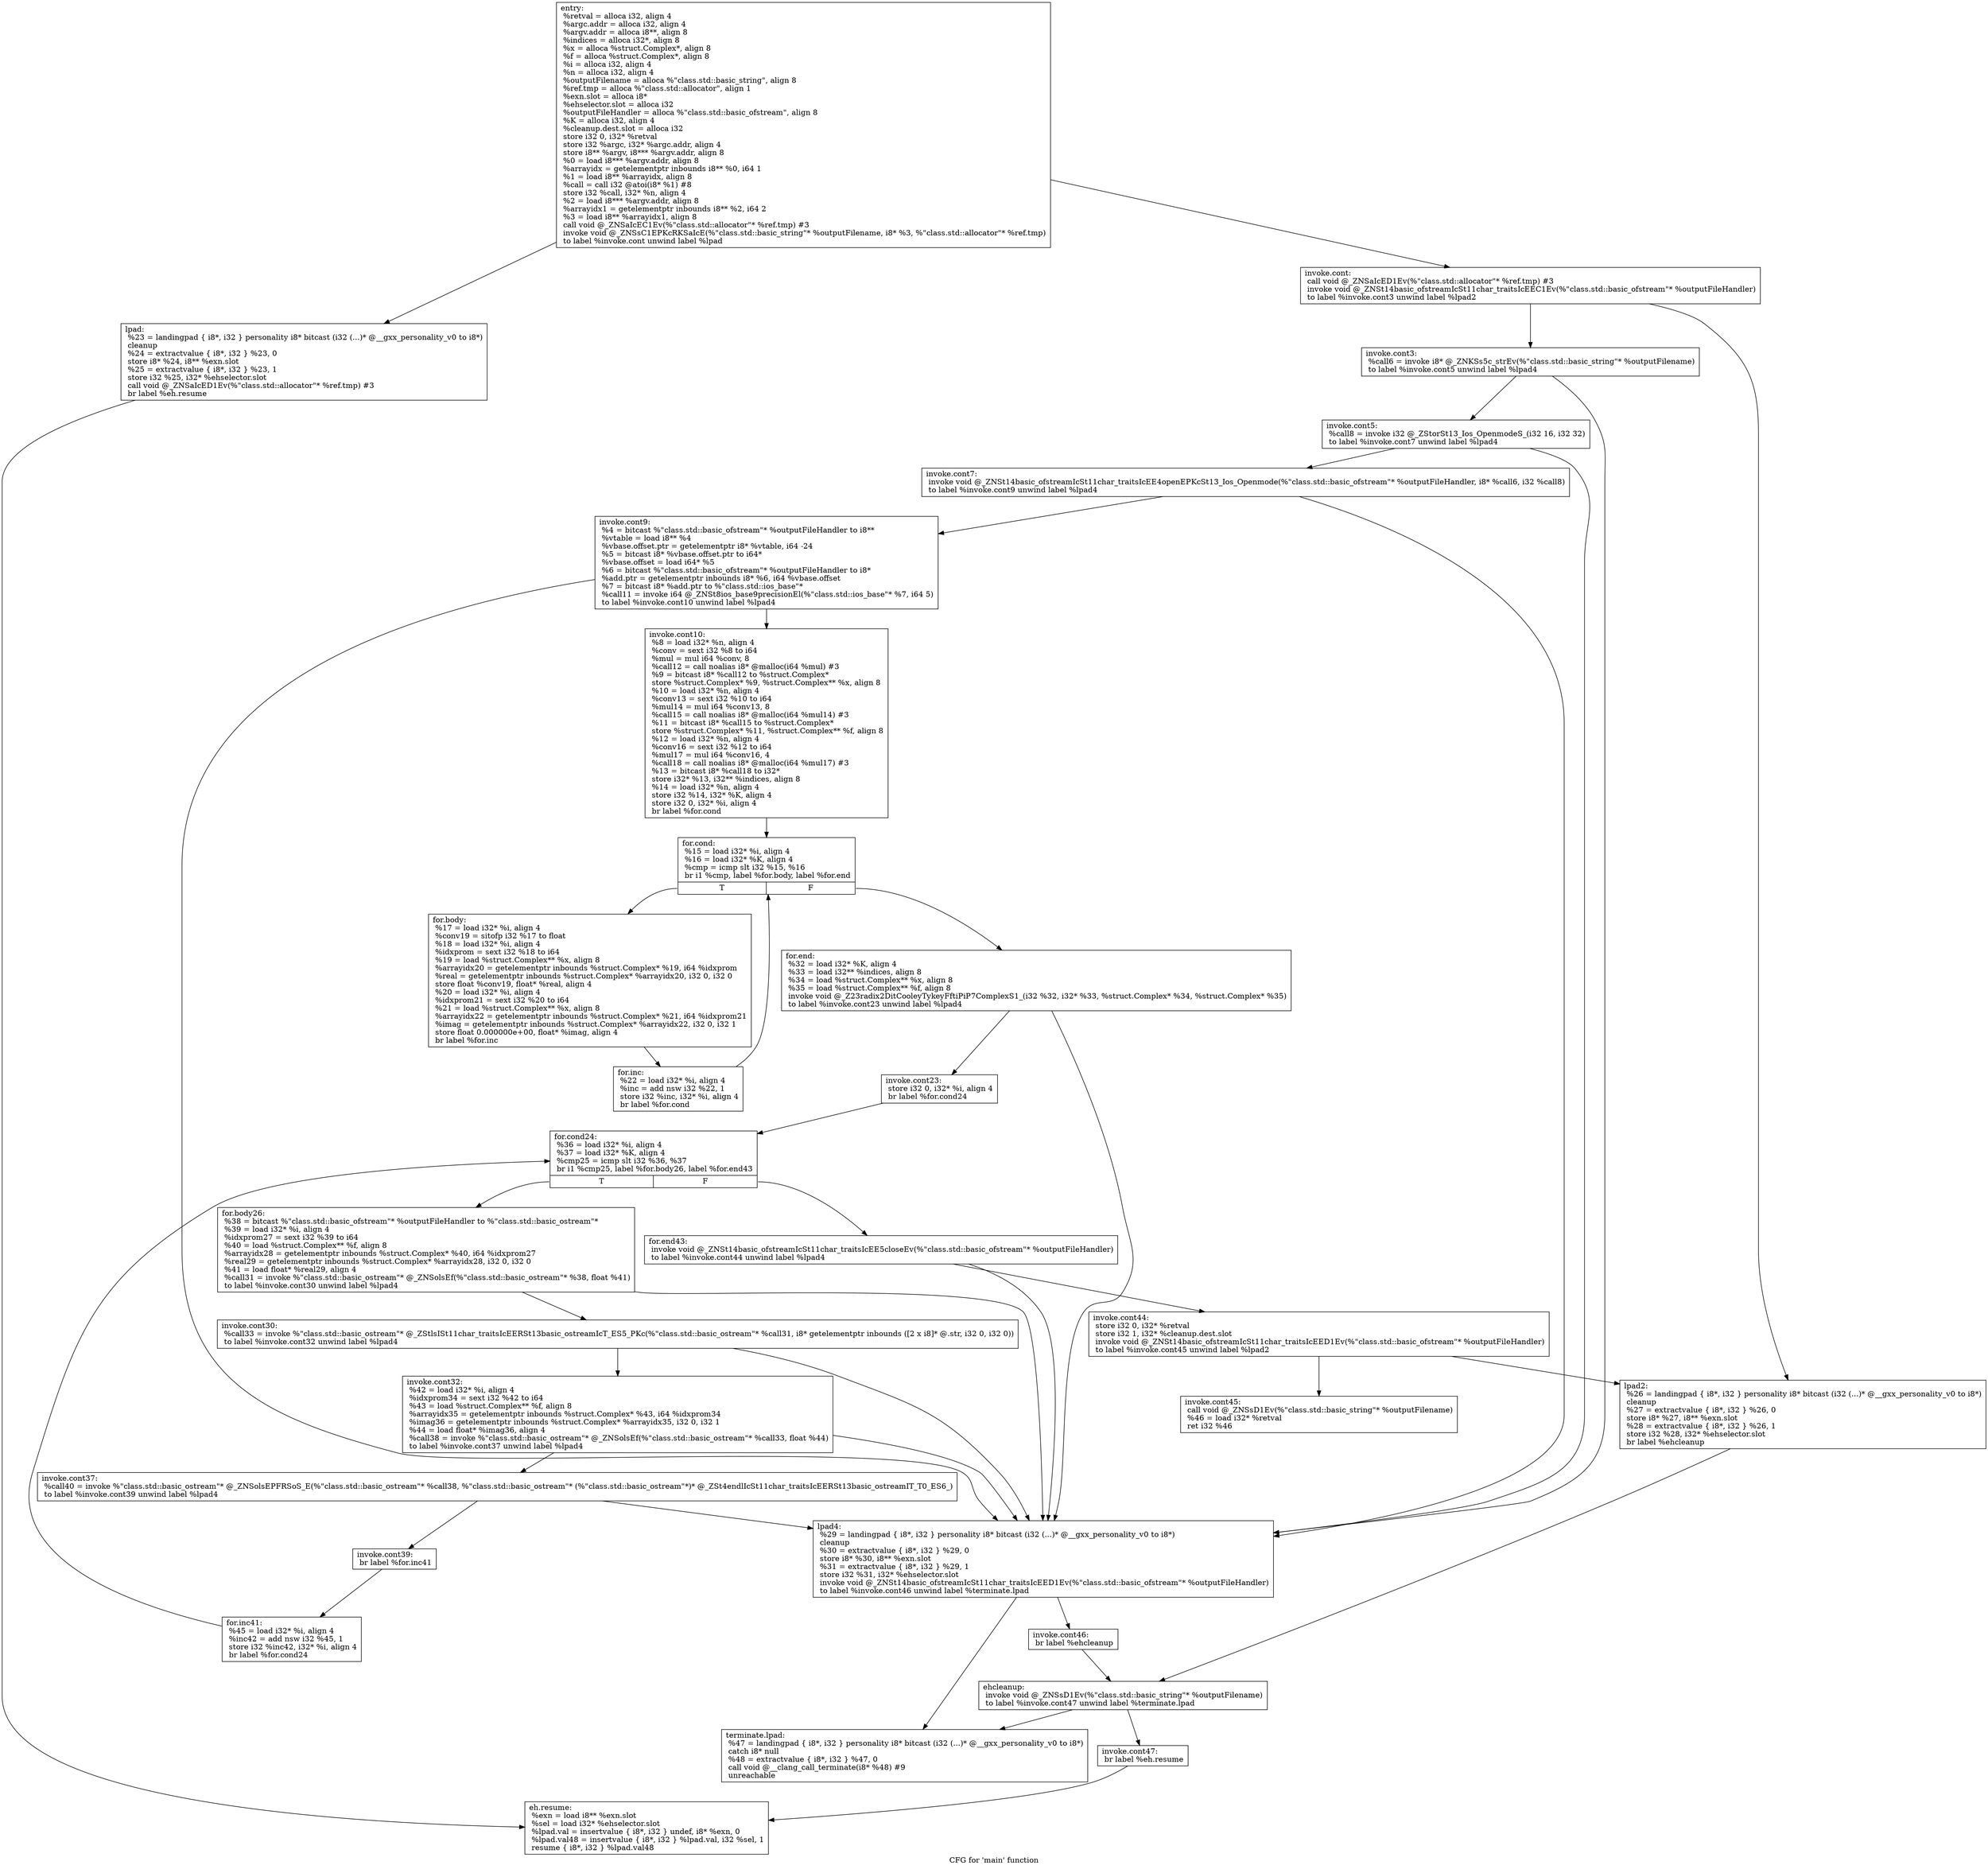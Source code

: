 digraph "CFG for 'main' function" {
	label="CFG for 'main' function";

	Node0x19f17c0 [shape=record,label="{entry:\l  %retval = alloca i32, align 4\l  %argc.addr = alloca i32, align 4\l  %argv.addr = alloca i8**, align 8\l  %indices = alloca i32*, align 8\l  %x = alloca %struct.Complex*, align 8\l  %f = alloca %struct.Complex*, align 8\l  %i = alloca i32, align 4\l  %n = alloca i32, align 4\l  %outputFilename = alloca %\"class.std::basic_string\", align 8\l  %ref.tmp = alloca %\"class.std::allocator\", align 1\l  %exn.slot = alloca i8*\l  %ehselector.slot = alloca i32\l  %outputFileHandler = alloca %\"class.std::basic_ofstream\", align 8\l  %K = alloca i32, align 4\l  %cleanup.dest.slot = alloca i32\l  store i32 0, i32* %retval\l  store i32 %argc, i32* %argc.addr, align 4\l  store i8** %argv, i8*** %argv.addr, align 8\l  %0 = load i8*** %argv.addr, align 8\l  %arrayidx = getelementptr inbounds i8** %0, i64 1\l  %1 = load i8** %arrayidx, align 8\l  %call = call i32 @atoi(i8* %1) #8\l  store i32 %call, i32* %n, align 4\l  %2 = load i8*** %argv.addr, align 8\l  %arrayidx1 = getelementptr inbounds i8** %2, i64 2\l  %3 = load i8** %arrayidx1, align 8\l  call void @_ZNSaIcEC1Ev(%\"class.std::allocator\"* %ref.tmp) #3\l  invoke void @_ZNSsC1EPKcRKSaIcE(%\"class.std::basic_string\"* %outputFilename, i8* %3, %\"class.std::allocator\"* %ref.tmp)\l          to label %invoke.cont unwind label %lpad\l}"];
	Node0x19f17c0 -> Node0x19f1820;
	Node0x19f17c0 -> Node0x19f1b80;
	Node0x19f1820 [shape=record,label="{invoke.cont:                                      \l  call void @_ZNSaIcED1Ev(%\"class.std::allocator\"* %ref.tmp) #3\l  invoke void @_ZNSt14basic_ofstreamIcSt11char_traitsIcEEC1Ev(%\"class.std::basic_ofstream\"* %outputFileHandler)\l          to label %invoke.cont3 unwind label %lpad2\l}"];
	Node0x19f1820 -> Node0x19f1880;
	Node0x19f1820 -> Node0x19f1be0;
	Node0x19f1880 [shape=record,label="{invoke.cont3:                                     \l  %call6 = invoke i8* @_ZNKSs5c_strEv(%\"class.std::basic_string\"* %outputFilename)\l          to label %invoke.cont5 unwind label %lpad4\l}"];
	Node0x19f1880 -> Node0x19f18e0;
	Node0x19f1880 -> Node0x19f1c40;
	Node0x19f18e0 [shape=record,label="{invoke.cont5:                                     \l  %call8 = invoke i32 @_ZStorSt13_Ios_OpenmodeS_(i32 16, i32 32)\l          to label %invoke.cont7 unwind label %lpad4\l}"];
	Node0x19f18e0 -> Node0x19f1940;
	Node0x19f18e0 -> Node0x19f1c40;
	Node0x19f1940 [shape=record,label="{invoke.cont7:                                     \l  invoke void @_ZNSt14basic_ofstreamIcSt11char_traitsIcEE4openEPKcSt13_Ios_Openmode(%\"class.std::basic_ofstream\"* %outputFileHandler, i8* %call6, i32 %call8)\l          to label %invoke.cont9 unwind label %lpad4\l}"];
	Node0x19f1940 -> Node0x19f19a0;
	Node0x19f1940 -> Node0x19f1c40;
	Node0x19f19a0 [shape=record,label="{invoke.cont9:                                     \l  %4 = bitcast %\"class.std::basic_ofstream\"* %outputFileHandler to i8**\l  %vtable = load i8** %4\l  %vbase.offset.ptr = getelementptr i8* %vtable, i64 -24\l  %5 = bitcast i8* %vbase.offset.ptr to i64*\l  %vbase.offset = load i64* %5\l  %6 = bitcast %\"class.std::basic_ofstream\"* %outputFileHandler to i8*\l  %add.ptr = getelementptr inbounds i8* %6, i64 %vbase.offset\l  %7 = bitcast i8* %add.ptr to %\"class.std::ios_base\"*\l  %call11 = invoke i64 @_ZNSt8ios_base9precisionEl(%\"class.std::ios_base\"* %7, i64 5)\l          to label %invoke.cont10 unwind label %lpad4\l}"];
	Node0x19f19a0 -> Node0x19f1a00;
	Node0x19f19a0 -> Node0x19f1c40;
	Node0x19f1a00 [shape=record,label="{invoke.cont10:                                    \l  %8 = load i32* %n, align 4\l  %conv = sext i32 %8 to i64\l  %mul = mul i64 %conv, 8\l  %call12 = call noalias i8* @malloc(i64 %mul) #3\l  %9 = bitcast i8* %call12 to %struct.Complex*\l  store %struct.Complex* %9, %struct.Complex** %x, align 8\l  %10 = load i32* %n, align 4\l  %conv13 = sext i32 %10 to i64\l  %mul14 = mul i64 %conv13, 8\l  %call15 = call noalias i8* @malloc(i64 %mul14) #3\l  %11 = bitcast i8* %call15 to %struct.Complex*\l  store %struct.Complex* %11, %struct.Complex** %f, align 8\l  %12 = load i32* %n, align 4\l  %conv16 = sext i32 %12 to i64\l  %mul17 = mul i64 %conv16, 4\l  %call18 = call noalias i8* @malloc(i64 %mul17) #3\l  %13 = bitcast i8* %call18 to i32*\l  store i32* %13, i32** %indices, align 8\l  %14 = load i32* %n, align 4\l  store i32 %14, i32* %K, align 4\l  store i32 0, i32* %i, align 4\l  br label %for.cond\l}"];
	Node0x19f1a00 -> Node0x19f1a60;
	Node0x19f1a60 [shape=record,label="{for.cond:                                         \l  %15 = load i32* %i, align 4\l  %16 = load i32* %K, align 4\l  %cmp = icmp slt i32 %15, %16\l  br i1 %cmp, label %for.body, label %for.end\l|{<s0>T|<s1>F}}"];
	Node0x19f1a60:s0 -> Node0x19f1ac0;
	Node0x19f1a60:s1 -> Node0x19f1ca0;
	Node0x19f1ac0 [shape=record,label="{for.body:                                         \l  %17 = load i32* %i, align 4\l  %conv19 = sitofp i32 %17 to float\l  %18 = load i32* %i, align 4\l  %idxprom = sext i32 %18 to i64\l  %19 = load %struct.Complex** %x, align 8\l  %arrayidx20 = getelementptr inbounds %struct.Complex* %19, i64 %idxprom\l  %real = getelementptr inbounds %struct.Complex* %arrayidx20, i32 0, i32 0\l  store float %conv19, float* %real, align 4\l  %20 = load i32* %i, align 4\l  %idxprom21 = sext i32 %20 to i64\l  %21 = load %struct.Complex** %x, align 8\l  %arrayidx22 = getelementptr inbounds %struct.Complex* %21, i64 %idxprom21\l  %imag = getelementptr inbounds %struct.Complex* %arrayidx22, i32 0, i32 1\l  store float 0.000000e+00, float* %imag, align 4\l  br label %for.inc\l}"];
	Node0x19f1ac0 -> Node0x19f1b20;
	Node0x19f1b20 [shape=record,label="{for.inc:                                          \l  %22 = load i32* %i, align 4\l  %inc = add nsw i32 %22, 1\l  store i32 %inc, i32* %i, align 4\l  br label %for.cond\l}"];
	Node0x19f1b20 -> Node0x19f1a60;
	Node0x19f1b80 [shape=record,label="{lpad:                                             \l  %23 = landingpad \{ i8*, i32 \} personality i8* bitcast (i32 (...)* @__gxx_personality_v0 to i8*)\l          cleanup\l  %24 = extractvalue \{ i8*, i32 \} %23, 0\l  store i8* %24, i8** %exn.slot\l  %25 = extractvalue \{ i8*, i32 \} %23, 1\l  store i32 %25, i32* %ehselector.slot\l  call void @_ZNSaIcED1Ev(%\"class.std::allocator\"* %ref.tmp) #3\l  br label %eh.resume\l}"];
	Node0x19f1b80 -> Node0x19f2240;
	Node0x19f1be0 [shape=record,label="{lpad2:                                            \l  %26 = landingpad \{ i8*, i32 \} personality i8* bitcast (i32 (...)* @__gxx_personality_v0 to i8*)\l          cleanup\l  %27 = extractvalue \{ i8*, i32 \} %26, 0\l  store i8* %27, i8** %exn.slot\l  %28 = extractvalue \{ i8*, i32 \} %26, 1\l  store i32 %28, i32* %ehselector.slot\l  br label %ehcleanup\l}"];
	Node0x19f1be0 -> Node0x19f2180;
	Node0x19f1c40 [shape=record,label="{lpad4:                                            \l  %29 = landingpad \{ i8*, i32 \} personality i8* bitcast (i32 (...)* @__gxx_personality_v0 to i8*)\l          cleanup\l  %30 = extractvalue \{ i8*, i32 \} %29, 0\l  store i8* %30, i8** %exn.slot\l  %31 = extractvalue \{ i8*, i32 \} %29, 1\l  store i32 %31, i32* %ehselector.slot\l  invoke void @_ZNSt14basic_ofstreamIcSt11char_traitsIcEED1Ev(%\"class.std::basic_ofstream\"* %outputFileHandler)\l          to label %invoke.cont46 unwind label %terminate.lpad\l}"];
	Node0x19f1c40 -> Node0x19f2120;
	Node0x19f1c40 -> Node0x19f22a0;
	Node0x19f1ca0 [shape=record,label="{for.end:                                          \l  %32 = load i32* %K, align 4\l  %33 = load i32** %indices, align 8\l  %34 = load %struct.Complex** %x, align 8\l  %35 = load %struct.Complex** %f, align 8\l  invoke void @_Z23radix2DitCooleyTykeyFftiPiP7ComplexS1_(i32 %32, i32* %33, %struct.Complex* %34, %struct.Complex* %35)\l          to label %invoke.cont23 unwind label %lpad4\l}"];
	Node0x19f1ca0 -> Node0x19f1d00;
	Node0x19f1ca0 -> Node0x19f1c40;
	Node0x19f1d00 [shape=record,label="{invoke.cont23:                                    \l  store i32 0, i32* %i, align 4\l  br label %for.cond24\l}"];
	Node0x19f1d00 -> Node0x19f1d60;
	Node0x19f1d60 [shape=record,label="{for.cond24:                                       \l  %36 = load i32* %i, align 4\l  %37 = load i32* %K, align 4\l  %cmp25 = icmp slt i32 %36, %37\l  br i1 %cmp25, label %for.body26, label %for.end43\l|{<s0>T|<s1>F}}"];
	Node0x19f1d60:s0 -> Node0x19f1dc0;
	Node0x19f1d60:s1 -> Node0x19f2000;
	Node0x19f1dc0 [shape=record,label="{for.body26:                                       \l  %38 = bitcast %\"class.std::basic_ofstream\"* %outputFileHandler to %\"class.std::basic_ostream\"*\l  %39 = load i32* %i, align 4\l  %idxprom27 = sext i32 %39 to i64\l  %40 = load %struct.Complex** %f, align 8\l  %arrayidx28 = getelementptr inbounds %struct.Complex* %40, i64 %idxprom27\l  %real29 = getelementptr inbounds %struct.Complex* %arrayidx28, i32 0, i32 0\l  %41 = load float* %real29, align 4\l  %call31 = invoke %\"class.std::basic_ostream\"* @_ZNSolsEf(%\"class.std::basic_ostream\"* %38, float %41)\l          to label %invoke.cont30 unwind label %lpad4\l}"];
	Node0x19f1dc0 -> Node0x19f1e20;
	Node0x19f1dc0 -> Node0x19f1c40;
	Node0x19f1e20 [shape=record,label="{invoke.cont30:                                    \l  %call33 = invoke %\"class.std::basic_ostream\"* @_ZStlsISt11char_traitsIcEERSt13basic_ostreamIcT_ES5_PKc(%\"class.std::basic_ostream\"* %call31, i8* getelementptr inbounds ([2 x i8]* @.str, i32 0, i32 0))\l          to label %invoke.cont32 unwind label %lpad4\l}"];
	Node0x19f1e20 -> Node0x19f1e80;
	Node0x19f1e20 -> Node0x19f1c40;
	Node0x19f1e80 [shape=record,label="{invoke.cont32:                                    \l  %42 = load i32* %i, align 4\l  %idxprom34 = sext i32 %42 to i64\l  %43 = load %struct.Complex** %f, align 8\l  %arrayidx35 = getelementptr inbounds %struct.Complex* %43, i64 %idxprom34\l  %imag36 = getelementptr inbounds %struct.Complex* %arrayidx35, i32 0, i32 1\l  %44 = load float* %imag36, align 4\l  %call38 = invoke %\"class.std::basic_ostream\"* @_ZNSolsEf(%\"class.std::basic_ostream\"* %call33, float %44)\l          to label %invoke.cont37 unwind label %lpad4\l}"];
	Node0x19f1e80 -> Node0x19f1ee0;
	Node0x19f1e80 -> Node0x19f1c40;
	Node0x19f1ee0 [shape=record,label="{invoke.cont37:                                    \l  %call40 = invoke %\"class.std::basic_ostream\"* @_ZNSolsEPFRSoS_E(%\"class.std::basic_ostream\"* %call38, %\"class.std::basic_ostream\"* (%\"class.std::basic_ostream\"*)* @_ZSt4endlIcSt11char_traitsIcEERSt13basic_ostreamIT_T0_ES6_)\l          to label %invoke.cont39 unwind label %lpad4\l}"];
	Node0x19f1ee0 -> Node0x19f1f40;
	Node0x19f1ee0 -> Node0x19f1c40;
	Node0x19f1f40 [shape=record,label="{invoke.cont39:                                    \l  br label %for.inc41\l}"];
	Node0x19f1f40 -> Node0x19f1fa0;
	Node0x19f1fa0 [shape=record,label="{for.inc41:                                        \l  %45 = load i32* %i, align 4\l  %inc42 = add nsw i32 %45, 1\l  store i32 %inc42, i32* %i, align 4\l  br label %for.cond24\l}"];
	Node0x19f1fa0 -> Node0x19f1d60;
	Node0x19f2000 [shape=record,label="{for.end43:                                        \l  invoke void @_ZNSt14basic_ofstreamIcSt11char_traitsIcEE5closeEv(%\"class.std::basic_ofstream\"* %outputFileHandler)\l          to label %invoke.cont44 unwind label %lpad4\l}"];
	Node0x19f2000 -> Node0x19f2060;
	Node0x19f2000 -> Node0x19f1c40;
	Node0x19f2060 [shape=record,label="{invoke.cont44:                                    \l  store i32 0, i32* %retval\l  store i32 1, i32* %cleanup.dest.slot\l  invoke void @_ZNSt14basic_ofstreamIcSt11char_traitsIcEED1Ev(%\"class.std::basic_ofstream\"* %outputFileHandler)\l          to label %invoke.cont45 unwind label %lpad2\l}"];
	Node0x19f2060 -> Node0x19f20c0;
	Node0x19f2060 -> Node0x19f1be0;
	Node0x19f20c0 [shape=record,label="{invoke.cont45:                                    \l  call void @_ZNSsD1Ev(%\"class.std::basic_string\"* %outputFilename)\l  %46 = load i32* %retval\l  ret i32 %46\l}"];
	Node0x19f2120 [shape=record,label="{invoke.cont46:                                    \l  br label %ehcleanup\l}"];
	Node0x19f2120 -> Node0x19f2180;
	Node0x19f2180 [shape=record,label="{ehcleanup:                                        \l  invoke void @_ZNSsD1Ev(%\"class.std::basic_string\"* %outputFilename)\l          to label %invoke.cont47 unwind label %terminate.lpad\l}"];
	Node0x19f2180 -> Node0x19f21e0;
	Node0x19f2180 -> Node0x19f22a0;
	Node0x19f21e0 [shape=record,label="{invoke.cont47:                                    \l  br label %eh.resume\l}"];
	Node0x19f21e0 -> Node0x19f2240;
	Node0x19f2240 [shape=record,label="{eh.resume:                                        \l  %exn = load i8** %exn.slot\l  %sel = load i32* %ehselector.slot\l  %lpad.val = insertvalue \{ i8*, i32 \} undef, i8* %exn, 0\l  %lpad.val48 = insertvalue \{ i8*, i32 \} %lpad.val, i32 %sel, 1\l  resume \{ i8*, i32 \} %lpad.val48\l}"];
	Node0x19f22a0 [shape=record,label="{terminate.lpad:                                   \l  %47 = landingpad \{ i8*, i32 \} personality i8* bitcast (i32 (...)* @__gxx_personality_v0 to i8*)\l          catch i8* null\l  %48 = extractvalue \{ i8*, i32 \} %47, 0\l  call void @__clang_call_terminate(i8* %48) #9\l  unreachable\l}"];
}
